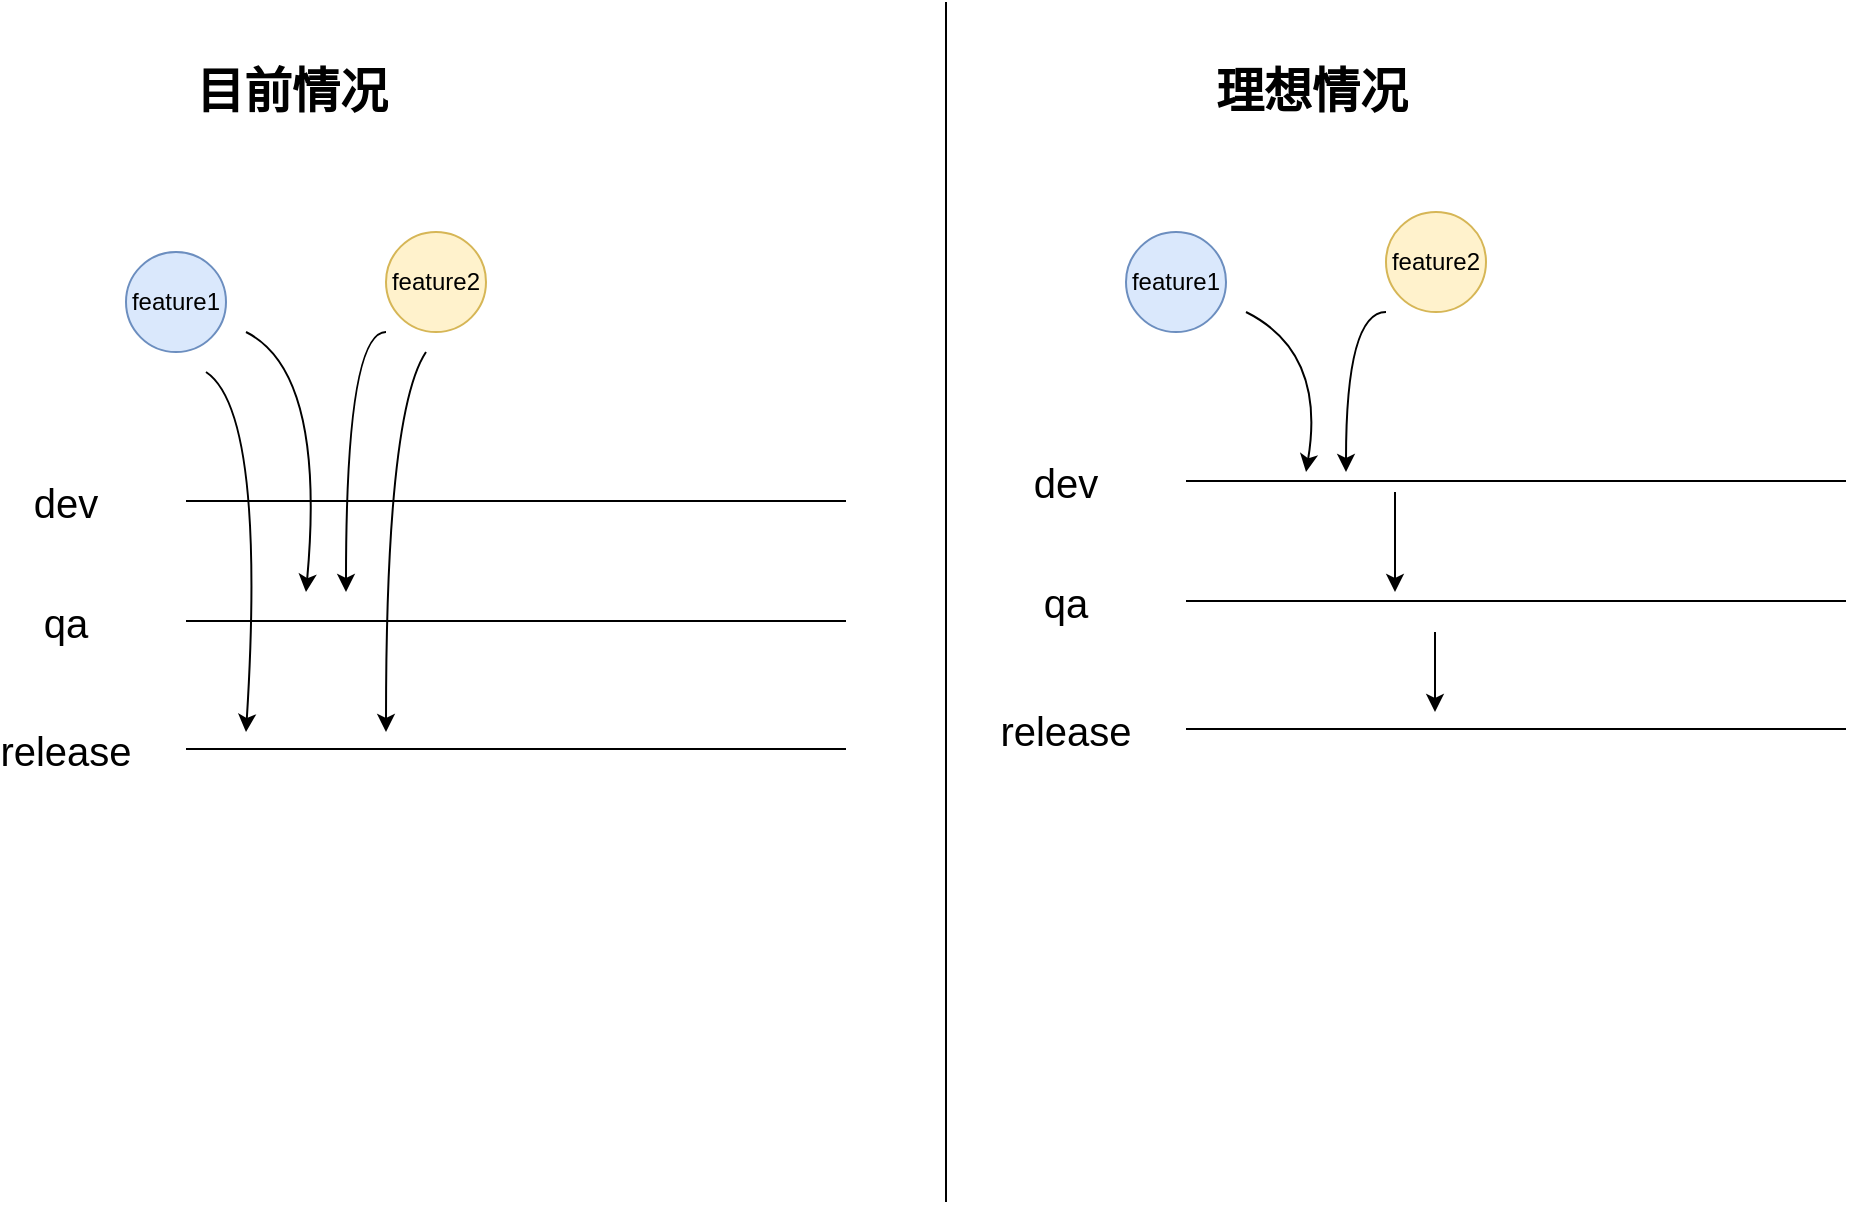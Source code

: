 <mxfile version="21.7.4" type="github">
  <diagram name="第 1 页" id="fHvGksZlpzyfl-XAYdI1">
    <mxGraphModel dx="1083" dy="764" grid="1" gridSize="10" guides="1" tooltips="1" connect="1" arrows="1" fold="1" page="1" pageScale="1" pageWidth="1169" pageHeight="827" math="0" shadow="0">
      <root>
        <mxCell id="0" />
        <mxCell id="1" parent="0" />
        <mxCell id="oGg6z_4N1GEVkgUgC41N-1" value="" style="endArrow=none;html=1;rounded=0;" edge="1" parent="1">
          <mxGeometry width="50" height="50" relative="1" as="geometry">
            <mxPoint x="150" y="274.5" as="sourcePoint" />
            <mxPoint x="480" y="274.5" as="targetPoint" />
          </mxGeometry>
        </mxCell>
        <mxCell id="oGg6z_4N1GEVkgUgC41N-2" value="&lt;font style=&quot;font-size: 20px;&quot;&gt;dev&lt;/font&gt;" style="text;html=1;strokeColor=none;fillColor=none;align=center;verticalAlign=middle;whiteSpace=wrap;rounded=0;" vertex="1" parent="1">
          <mxGeometry x="60" y="260" width="60" height="30" as="geometry" />
        </mxCell>
        <mxCell id="oGg6z_4N1GEVkgUgC41N-3" value="" style="endArrow=none;html=1;rounded=0;" edge="1" parent="1">
          <mxGeometry width="50" height="50" relative="1" as="geometry">
            <mxPoint x="150" y="334.5" as="sourcePoint" />
            <mxPoint x="480" y="334.5" as="targetPoint" />
          </mxGeometry>
        </mxCell>
        <mxCell id="oGg6z_4N1GEVkgUgC41N-4" value="&lt;font style=&quot;font-size: 20px;&quot;&gt;qa&lt;/font&gt;" style="text;html=1;strokeColor=none;fillColor=none;align=center;verticalAlign=middle;whiteSpace=wrap;rounded=0;" vertex="1" parent="1">
          <mxGeometry x="60" y="320" width="60" height="30" as="geometry" />
        </mxCell>
        <mxCell id="oGg6z_4N1GEVkgUgC41N-5" value="" style="endArrow=none;html=1;rounded=0;" edge="1" parent="1">
          <mxGeometry width="50" height="50" relative="1" as="geometry">
            <mxPoint x="150" y="398.5" as="sourcePoint" />
            <mxPoint x="480" y="398.5" as="targetPoint" />
          </mxGeometry>
        </mxCell>
        <mxCell id="oGg6z_4N1GEVkgUgC41N-6" value="&lt;font style=&quot;font-size: 20px;&quot;&gt;release&lt;/font&gt;" style="text;html=1;strokeColor=none;fillColor=none;align=center;verticalAlign=middle;whiteSpace=wrap;rounded=0;" vertex="1" parent="1">
          <mxGeometry x="60" y="384" width="60" height="30" as="geometry" />
        </mxCell>
        <mxCell id="oGg6z_4N1GEVkgUgC41N-7" value="feature1" style="ellipse;whiteSpace=wrap;html=1;aspect=fixed;fillColor=#dae8fc;strokeColor=#6c8ebf;" vertex="1" parent="1">
          <mxGeometry x="120" y="150" width="50" height="50" as="geometry" />
        </mxCell>
        <mxCell id="oGg6z_4N1GEVkgUgC41N-8" value="" style="endArrow=classic;html=1;curved=1;" edge="1" parent="1">
          <mxGeometry width="50" height="50" relative="1" as="geometry">
            <mxPoint x="180" y="190" as="sourcePoint" />
            <mxPoint x="210" y="320" as="targetPoint" />
            <Array as="points">
              <mxPoint x="220" y="210" />
            </Array>
          </mxGeometry>
        </mxCell>
        <mxCell id="oGg6z_4N1GEVkgUgC41N-11" value="&lt;h1&gt;目前情况&lt;/h1&gt;" style="text;html=1;strokeColor=none;fillColor=none;spacing=5;spacingTop=-20;whiteSpace=wrap;overflow=hidden;rounded=0;" vertex="1" parent="1">
          <mxGeometry x="150" y="50" width="190" height="120" as="geometry" />
        </mxCell>
        <mxCell id="oGg6z_4N1GEVkgUgC41N-12" value="feature2" style="ellipse;whiteSpace=wrap;html=1;aspect=fixed;fillColor=#fff2cc;strokeColor=#d6b656;" vertex="1" parent="1">
          <mxGeometry x="250" y="140" width="50" height="50" as="geometry" />
        </mxCell>
        <mxCell id="oGg6z_4N1GEVkgUgC41N-14" value="" style="endArrow=none;html=1;rounded=0;" edge="1" parent="1">
          <mxGeometry width="50" height="50" relative="1" as="geometry">
            <mxPoint x="530" y="625" as="sourcePoint" />
            <mxPoint x="530" y="25" as="targetPoint" />
          </mxGeometry>
        </mxCell>
        <mxCell id="oGg6z_4N1GEVkgUgC41N-17" value="" style="endArrow=classic;html=1;curved=1;" edge="1" parent="1">
          <mxGeometry width="50" height="50" relative="1" as="geometry">
            <mxPoint x="250" y="190" as="sourcePoint" />
            <mxPoint x="230" y="320" as="targetPoint" />
            <Array as="points">
              <mxPoint x="230" y="190" />
            </Array>
          </mxGeometry>
        </mxCell>
        <mxCell id="oGg6z_4N1GEVkgUgC41N-18" value="" style="endArrow=classic;html=1;curved=1;" edge="1" parent="1">
          <mxGeometry width="50" height="50" relative="1" as="geometry">
            <mxPoint x="160" y="210" as="sourcePoint" />
            <mxPoint x="180" y="390" as="targetPoint" />
            <Array as="points">
              <mxPoint x="190" y="230" />
            </Array>
          </mxGeometry>
        </mxCell>
        <mxCell id="oGg6z_4N1GEVkgUgC41N-19" value="" style="endArrow=classic;html=1;curved=1;" edge="1" parent="1">
          <mxGeometry width="50" height="50" relative="1" as="geometry">
            <mxPoint x="270" y="200" as="sourcePoint" />
            <mxPoint x="250" y="390" as="targetPoint" />
            <Array as="points">
              <mxPoint x="250" y="230" />
            </Array>
          </mxGeometry>
        </mxCell>
        <mxCell id="oGg6z_4N1GEVkgUgC41N-20" value="&lt;h1&gt;理想情况&lt;/h1&gt;" style="text;html=1;strokeColor=none;fillColor=none;spacing=5;spacingTop=-20;whiteSpace=wrap;overflow=hidden;rounded=0;" vertex="1" parent="1">
          <mxGeometry x="660" y="50" width="190" height="120" as="geometry" />
        </mxCell>
        <mxCell id="oGg6z_4N1GEVkgUgC41N-21" value="" style="endArrow=none;html=1;rounded=0;" edge="1" parent="1">
          <mxGeometry width="50" height="50" relative="1" as="geometry">
            <mxPoint x="650" y="264.5" as="sourcePoint" />
            <mxPoint x="980" y="264.5" as="targetPoint" />
          </mxGeometry>
        </mxCell>
        <mxCell id="oGg6z_4N1GEVkgUgC41N-22" value="&lt;font style=&quot;font-size: 20px;&quot;&gt;dev&lt;/font&gt;" style="text;html=1;strokeColor=none;fillColor=none;align=center;verticalAlign=middle;whiteSpace=wrap;rounded=0;" vertex="1" parent="1">
          <mxGeometry x="560" y="250" width="60" height="30" as="geometry" />
        </mxCell>
        <mxCell id="oGg6z_4N1GEVkgUgC41N-23" value="" style="endArrow=none;html=1;rounded=0;" edge="1" parent="1">
          <mxGeometry width="50" height="50" relative="1" as="geometry">
            <mxPoint x="650" y="324.5" as="sourcePoint" />
            <mxPoint x="980" y="324.5" as="targetPoint" />
          </mxGeometry>
        </mxCell>
        <mxCell id="oGg6z_4N1GEVkgUgC41N-24" value="&lt;font style=&quot;font-size: 20px;&quot;&gt;qa&lt;/font&gt;" style="text;html=1;strokeColor=none;fillColor=none;align=center;verticalAlign=middle;whiteSpace=wrap;rounded=0;" vertex="1" parent="1">
          <mxGeometry x="560" y="310" width="60" height="30" as="geometry" />
        </mxCell>
        <mxCell id="oGg6z_4N1GEVkgUgC41N-25" value="" style="endArrow=none;html=1;rounded=0;" edge="1" parent="1">
          <mxGeometry width="50" height="50" relative="1" as="geometry">
            <mxPoint x="650" y="388.5" as="sourcePoint" />
            <mxPoint x="980" y="388.5" as="targetPoint" />
          </mxGeometry>
        </mxCell>
        <mxCell id="oGg6z_4N1GEVkgUgC41N-26" value="&lt;font style=&quot;font-size: 20px;&quot;&gt;release&lt;/font&gt;" style="text;html=1;strokeColor=none;fillColor=none;align=center;verticalAlign=middle;whiteSpace=wrap;rounded=0;" vertex="1" parent="1">
          <mxGeometry x="560" y="374" width="60" height="30" as="geometry" />
        </mxCell>
        <mxCell id="oGg6z_4N1GEVkgUgC41N-27" value="feature1" style="ellipse;whiteSpace=wrap;html=1;aspect=fixed;fillColor=#dae8fc;strokeColor=#6c8ebf;" vertex="1" parent="1">
          <mxGeometry x="620" y="140" width="50" height="50" as="geometry" />
        </mxCell>
        <mxCell id="oGg6z_4N1GEVkgUgC41N-28" value="" style="endArrow=classic;html=1;curved=1;" edge="1" parent="1">
          <mxGeometry width="50" height="50" relative="1" as="geometry">
            <mxPoint x="680" y="180" as="sourcePoint" />
            <mxPoint x="710" y="260" as="targetPoint" />
            <Array as="points">
              <mxPoint x="720" y="200" />
            </Array>
          </mxGeometry>
        </mxCell>
        <mxCell id="oGg6z_4N1GEVkgUgC41N-29" value="feature2" style="ellipse;whiteSpace=wrap;html=1;aspect=fixed;fillColor=#fff2cc;strokeColor=#d6b656;" vertex="1" parent="1">
          <mxGeometry x="750" y="130" width="50" height="50" as="geometry" />
        </mxCell>
        <mxCell id="oGg6z_4N1GEVkgUgC41N-30" value="" style="endArrow=classic;html=1;curved=1;" edge="1" parent="1">
          <mxGeometry width="50" height="50" relative="1" as="geometry">
            <mxPoint x="750" y="180" as="sourcePoint" />
            <mxPoint x="730" y="260" as="targetPoint" />
            <Array as="points">
              <mxPoint x="730" y="180" />
            </Array>
          </mxGeometry>
        </mxCell>
        <mxCell id="oGg6z_4N1GEVkgUgC41N-33" value="" style="endArrow=classic;html=1;curved=1;" edge="1" parent="1">
          <mxGeometry width="50" height="50" relative="1" as="geometry">
            <mxPoint x="754.5" y="270" as="sourcePoint" />
            <mxPoint x="754.5" y="320" as="targetPoint" />
          </mxGeometry>
        </mxCell>
        <mxCell id="oGg6z_4N1GEVkgUgC41N-34" value="" style="endArrow=classic;html=1;curved=1;" edge="1" parent="1">
          <mxGeometry width="50" height="50" relative="1" as="geometry">
            <mxPoint x="774.5" y="340" as="sourcePoint" />
            <mxPoint x="774.5" y="380" as="targetPoint" />
          </mxGeometry>
        </mxCell>
      </root>
    </mxGraphModel>
  </diagram>
</mxfile>
